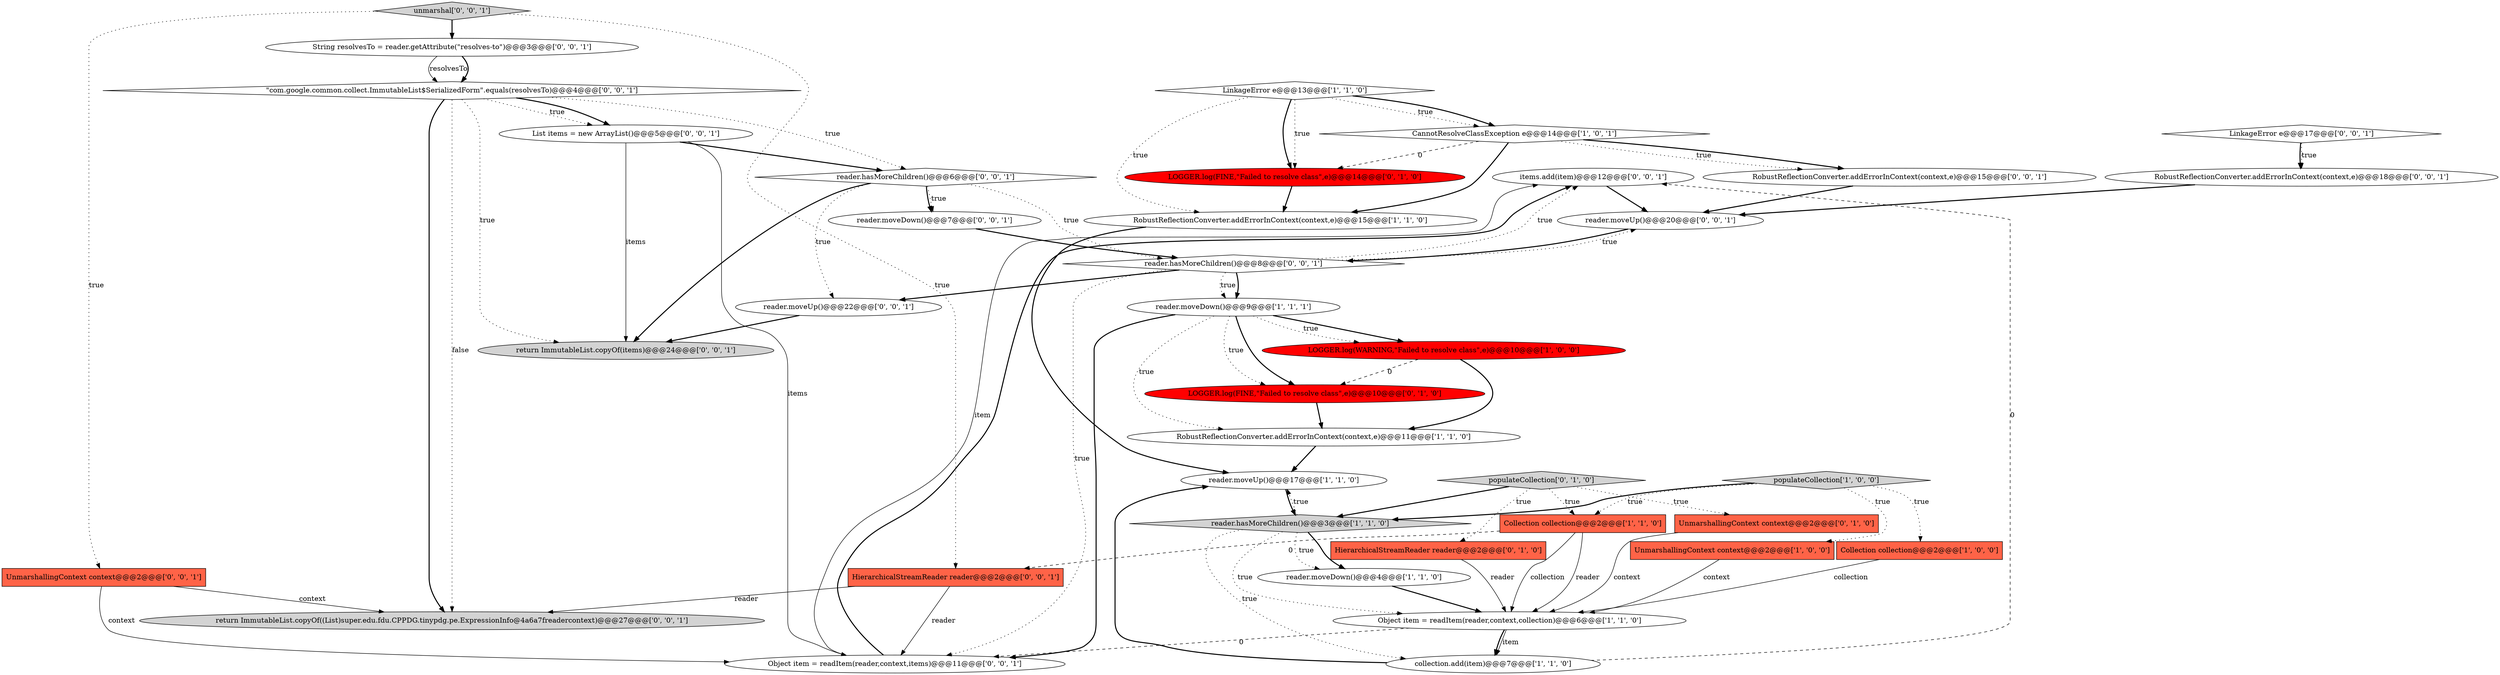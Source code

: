 digraph {
36 [style = filled, label = "items.add(item)@@@12@@@['0', '0', '1']", fillcolor = white, shape = ellipse image = "AAA0AAABBB3BBB"];
14 [style = filled, label = "Collection collection@@@2@@@['1', '1', '0']", fillcolor = tomato, shape = box image = "AAA0AAABBB1BBB"];
2 [style = filled, label = "CannotResolveClassException e@@@14@@@['1', '0', '1']", fillcolor = white, shape = diamond image = "AAA0AAABBB1BBB"];
7 [style = filled, label = "RobustReflectionConverter.addErrorInContext(context,e)@@@15@@@['1', '1', '0']", fillcolor = white, shape = ellipse image = "AAA0AAABBB1BBB"];
23 [style = filled, label = "return ImmutableList.copyOf((List)super.edu.fdu.CPPDG.tinypdg.pe.ExpressionInfo@4a6a7freadercontext)@@@27@@@['0', '0', '1']", fillcolor = lightgray, shape = ellipse image = "AAA0AAABBB3BBB"];
37 [style = filled, label = "reader.hasMoreChildren()@@@8@@@['0', '0', '1']", fillcolor = white, shape = diamond image = "AAA0AAABBB3BBB"];
26 [style = filled, label = "\"com.google.common.collect.ImmutableList$SerializedForm\".equals(resolvesTo)@@@4@@@['0', '0', '1']", fillcolor = white, shape = diamond image = "AAA0AAABBB3BBB"];
12 [style = filled, label = "populateCollection['1', '0', '0']", fillcolor = lightgray, shape = diamond image = "AAA0AAABBB1BBB"];
8 [style = filled, label = "LOGGER.log(WARNING,\"Failed to resolve class\",e)@@@10@@@['1', '0', '0']", fillcolor = red, shape = ellipse image = "AAA1AAABBB1BBB"];
6 [style = filled, label = "Collection collection@@@2@@@['1', '0', '0']", fillcolor = tomato, shape = box image = "AAA0AAABBB1BBB"];
22 [style = filled, label = "return ImmutableList.copyOf(items)@@@24@@@['0', '0', '1']", fillcolor = lightgray, shape = ellipse image = "AAA0AAABBB3BBB"];
16 [style = filled, label = "LOGGER.log(FINE,\"Failed to resolve class\",e)@@@10@@@['0', '1', '0']", fillcolor = red, shape = ellipse image = "AAA1AAABBB2BBB"];
19 [style = filled, label = "HierarchicalStreamReader reader@@@2@@@['0', '1', '0']", fillcolor = tomato, shape = box image = "AAA0AAABBB2BBB"];
11 [style = filled, label = "LinkageError e@@@13@@@['1', '1', '0']", fillcolor = white, shape = diamond image = "AAA0AAABBB1BBB"];
13 [style = filled, label = "reader.moveUp()@@@17@@@['1', '1', '0']", fillcolor = white, shape = ellipse image = "AAA0AAABBB1BBB"];
18 [style = filled, label = "LOGGER.log(FINE,\"Failed to resolve class\",e)@@@14@@@['0', '1', '0']", fillcolor = red, shape = ellipse image = "AAA1AAABBB2BBB"];
35 [style = filled, label = "LinkageError e@@@17@@@['0', '0', '1']", fillcolor = white, shape = diamond image = "AAA0AAABBB3BBB"];
25 [style = filled, label = "UnmarshallingContext context@@@2@@@['0', '0', '1']", fillcolor = tomato, shape = box image = "AAA0AAABBB3BBB"];
27 [style = filled, label = "reader.moveDown()@@@7@@@['0', '0', '1']", fillcolor = white, shape = ellipse image = "AAA0AAABBB3BBB"];
15 [style = filled, label = "UnmarshallingContext context@@@2@@@['0', '1', '0']", fillcolor = tomato, shape = box image = "AAA0AAABBB2BBB"];
28 [style = filled, label = "List items = new ArrayList()@@@5@@@['0', '0', '1']", fillcolor = white, shape = ellipse image = "AAA0AAABBB3BBB"];
29 [style = filled, label = "reader.moveUp()@@@22@@@['0', '0', '1']", fillcolor = white, shape = ellipse image = "AAA0AAABBB3BBB"];
31 [style = filled, label = "RobustReflectionConverter.addErrorInContext(context,e)@@@18@@@['0', '0', '1']", fillcolor = white, shape = ellipse image = "AAA0AAABBB3BBB"];
33 [style = filled, label = "unmarshal['0', '0', '1']", fillcolor = lightgray, shape = diamond image = "AAA0AAABBB3BBB"];
1 [style = filled, label = "RobustReflectionConverter.addErrorInContext(context,e)@@@11@@@['1', '1', '0']", fillcolor = white, shape = ellipse image = "AAA0AAABBB1BBB"];
24 [style = filled, label = "String resolvesTo = reader.getAttribute(\"resolves-to\")@@@3@@@['0', '0', '1']", fillcolor = white, shape = ellipse image = "AAA0AAABBB3BBB"];
21 [style = filled, label = "reader.hasMoreChildren()@@@6@@@['0', '0', '1']", fillcolor = white, shape = diamond image = "AAA0AAABBB3BBB"];
30 [style = filled, label = "RobustReflectionConverter.addErrorInContext(context,e)@@@15@@@['0', '0', '1']", fillcolor = white, shape = ellipse image = "AAA0AAABBB3BBB"];
5 [style = filled, label = "reader.hasMoreChildren()@@@3@@@['1', '1', '0']", fillcolor = lightgray, shape = diamond image = "AAA0AAABBB1BBB"];
9 [style = filled, label = "reader.moveDown()@@@9@@@['1', '1', '1']", fillcolor = white, shape = ellipse image = "AAA0AAABBB1BBB"];
4 [style = filled, label = "collection.add(item)@@@7@@@['1', '1', '0']", fillcolor = white, shape = ellipse image = "AAA0AAABBB1BBB"];
17 [style = filled, label = "populateCollection['0', '1', '0']", fillcolor = lightgray, shape = diamond image = "AAA0AAABBB2BBB"];
20 [style = filled, label = "reader.moveUp()@@@20@@@['0', '0', '1']", fillcolor = white, shape = ellipse image = "AAA0AAABBB3BBB"];
10 [style = filled, label = "UnmarshallingContext context@@@2@@@['1', '0', '0']", fillcolor = tomato, shape = box image = "AAA0AAABBB1BBB"];
0 [style = filled, label = "Object item = readItem(reader,context,collection)@@@6@@@['1', '1', '0']", fillcolor = white, shape = ellipse image = "AAA0AAABBB1BBB"];
3 [style = filled, label = "reader.moveDown()@@@4@@@['1', '1', '0']", fillcolor = white, shape = ellipse image = "AAA0AAABBB1BBB"];
32 [style = filled, label = "Object item = readItem(reader,context,items)@@@11@@@['0', '0', '1']", fillcolor = white, shape = ellipse image = "AAA0AAABBB3BBB"];
34 [style = filled, label = "HierarchicalStreamReader reader@@@2@@@['0', '0', '1']", fillcolor = tomato, shape = box image = "AAA0AAABBB3BBB"];
5->3 [style = bold, label=""];
12->5 [style = bold, label=""];
32->36 [style = solid, label="item"];
30->20 [style = bold, label=""];
24->26 [style = solid, label="resolvesTo"];
17->14 [style = dotted, label="true"];
21->27 [style = dotted, label="true"];
26->22 [style = dotted, label="true"];
1->13 [style = bold, label=""];
36->20 [style = bold, label=""];
9->16 [style = bold, label=""];
25->23 [style = solid, label="context"];
37->9 [style = bold, label=""];
8->1 [style = bold, label=""];
5->13 [style = dotted, label="true"];
11->2 [style = dotted, label="true"];
28->21 [style = bold, label=""];
17->15 [style = dotted, label="true"];
4->36 [style = dashed, label="0"];
26->28 [style = dotted, label="true"];
20->37 [style = bold, label=""];
37->36 [style = dotted, label="true"];
21->37 [style = dotted, label="true"];
26->28 [style = bold, label=""];
31->20 [style = bold, label=""];
11->7 [style = dotted, label="true"];
35->31 [style = bold, label=""];
17->5 [style = bold, label=""];
14->0 [style = solid, label="reader"];
21->29 [style = dotted, label="true"];
9->32 [style = bold, label=""];
34->32 [style = solid, label="reader"];
37->29 [style = bold, label=""];
5->3 [style = dotted, label="true"];
9->8 [style = bold, label=""];
37->9 [style = dotted, label="true"];
28->22 [style = solid, label="items"];
10->0 [style = solid, label="context"];
11->18 [style = bold, label=""];
5->4 [style = dotted, label="true"];
3->0 [style = bold, label=""];
9->8 [style = dotted, label="true"];
6->0 [style = solid, label="collection"];
12->10 [style = dotted, label="true"];
12->6 [style = dotted, label="true"];
21->22 [style = bold, label=""];
19->0 [style = solid, label="reader"];
2->18 [style = dashed, label="0"];
37->20 [style = dotted, label="true"];
13->5 [style = bold, label=""];
32->36 [style = bold, label=""];
18->7 [style = bold, label=""];
28->32 [style = solid, label="items"];
8->16 [style = dashed, label="0"];
21->27 [style = bold, label=""];
0->4 [style = solid, label="item"];
4->13 [style = bold, label=""];
34->23 [style = solid, label="reader"];
2->30 [style = dotted, label="true"];
5->0 [style = dotted, label="true"];
26->23 [style = dotted, label="false"];
35->31 [style = dotted, label="true"];
24->26 [style = bold, label=""];
33->25 [style = dotted, label="true"];
27->37 [style = bold, label=""];
37->32 [style = dotted, label="true"];
16->1 [style = bold, label=""];
33->24 [style = bold, label=""];
17->19 [style = dotted, label="true"];
9->1 [style = dotted, label="true"];
9->16 [style = dotted, label="true"];
7->13 [style = bold, label=""];
14->34 [style = dashed, label="0"];
33->34 [style = dotted, label="true"];
0->32 [style = dashed, label="0"];
25->32 [style = solid, label="context"];
11->18 [style = dotted, label="true"];
11->2 [style = bold, label=""];
12->14 [style = dotted, label="true"];
0->4 [style = bold, label=""];
26->21 [style = dotted, label="true"];
26->23 [style = bold, label=""];
15->0 [style = solid, label="context"];
2->7 [style = bold, label=""];
29->22 [style = bold, label=""];
2->30 [style = bold, label=""];
14->0 [style = solid, label="collection"];
}
